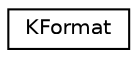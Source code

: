 digraph "Graphical Class Hierarchy"
{
  edge [fontname="Helvetica",fontsize="10",labelfontname="Helvetica",labelfontsize="10"];
  node [fontname="Helvetica",fontsize="10",shape=record];
  rankdir="LR";
  Node0 [label="KFormat",height=0.2,width=0.4,color="black", fillcolor="white", style="filled",URL="$classKFormat.html",tooltip="KFormat provides support for formatting numbers and datetimes in formats that are not supported by QL..."];
}
